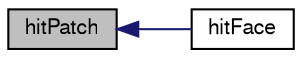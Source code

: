 digraph "hitPatch"
{
  bgcolor="transparent";
  edge [fontname="FreeSans",fontsize="10",labelfontname="FreeSans",labelfontsize="10"];
  node [fontname="FreeSans",fontsize="10",shape=record];
  rankdir="LR";
  Node2729 [label="hitPatch",height=0.2,width=0.4,color="black", fillcolor="grey75", style="filled", fontcolor="black"];
  Node2729 -> Node2730 [dir="back",color="midnightblue",fontsize="10",style="solid",fontname="FreeSans"];
  Node2730 [label="hitFace",height=0.2,width=0.4,color="black",URL="$a23586.html#a39eb494e48c15225646c89ee9b47e4cf",tooltip="Overridable function to handle the particle hitting a face. "];
}
